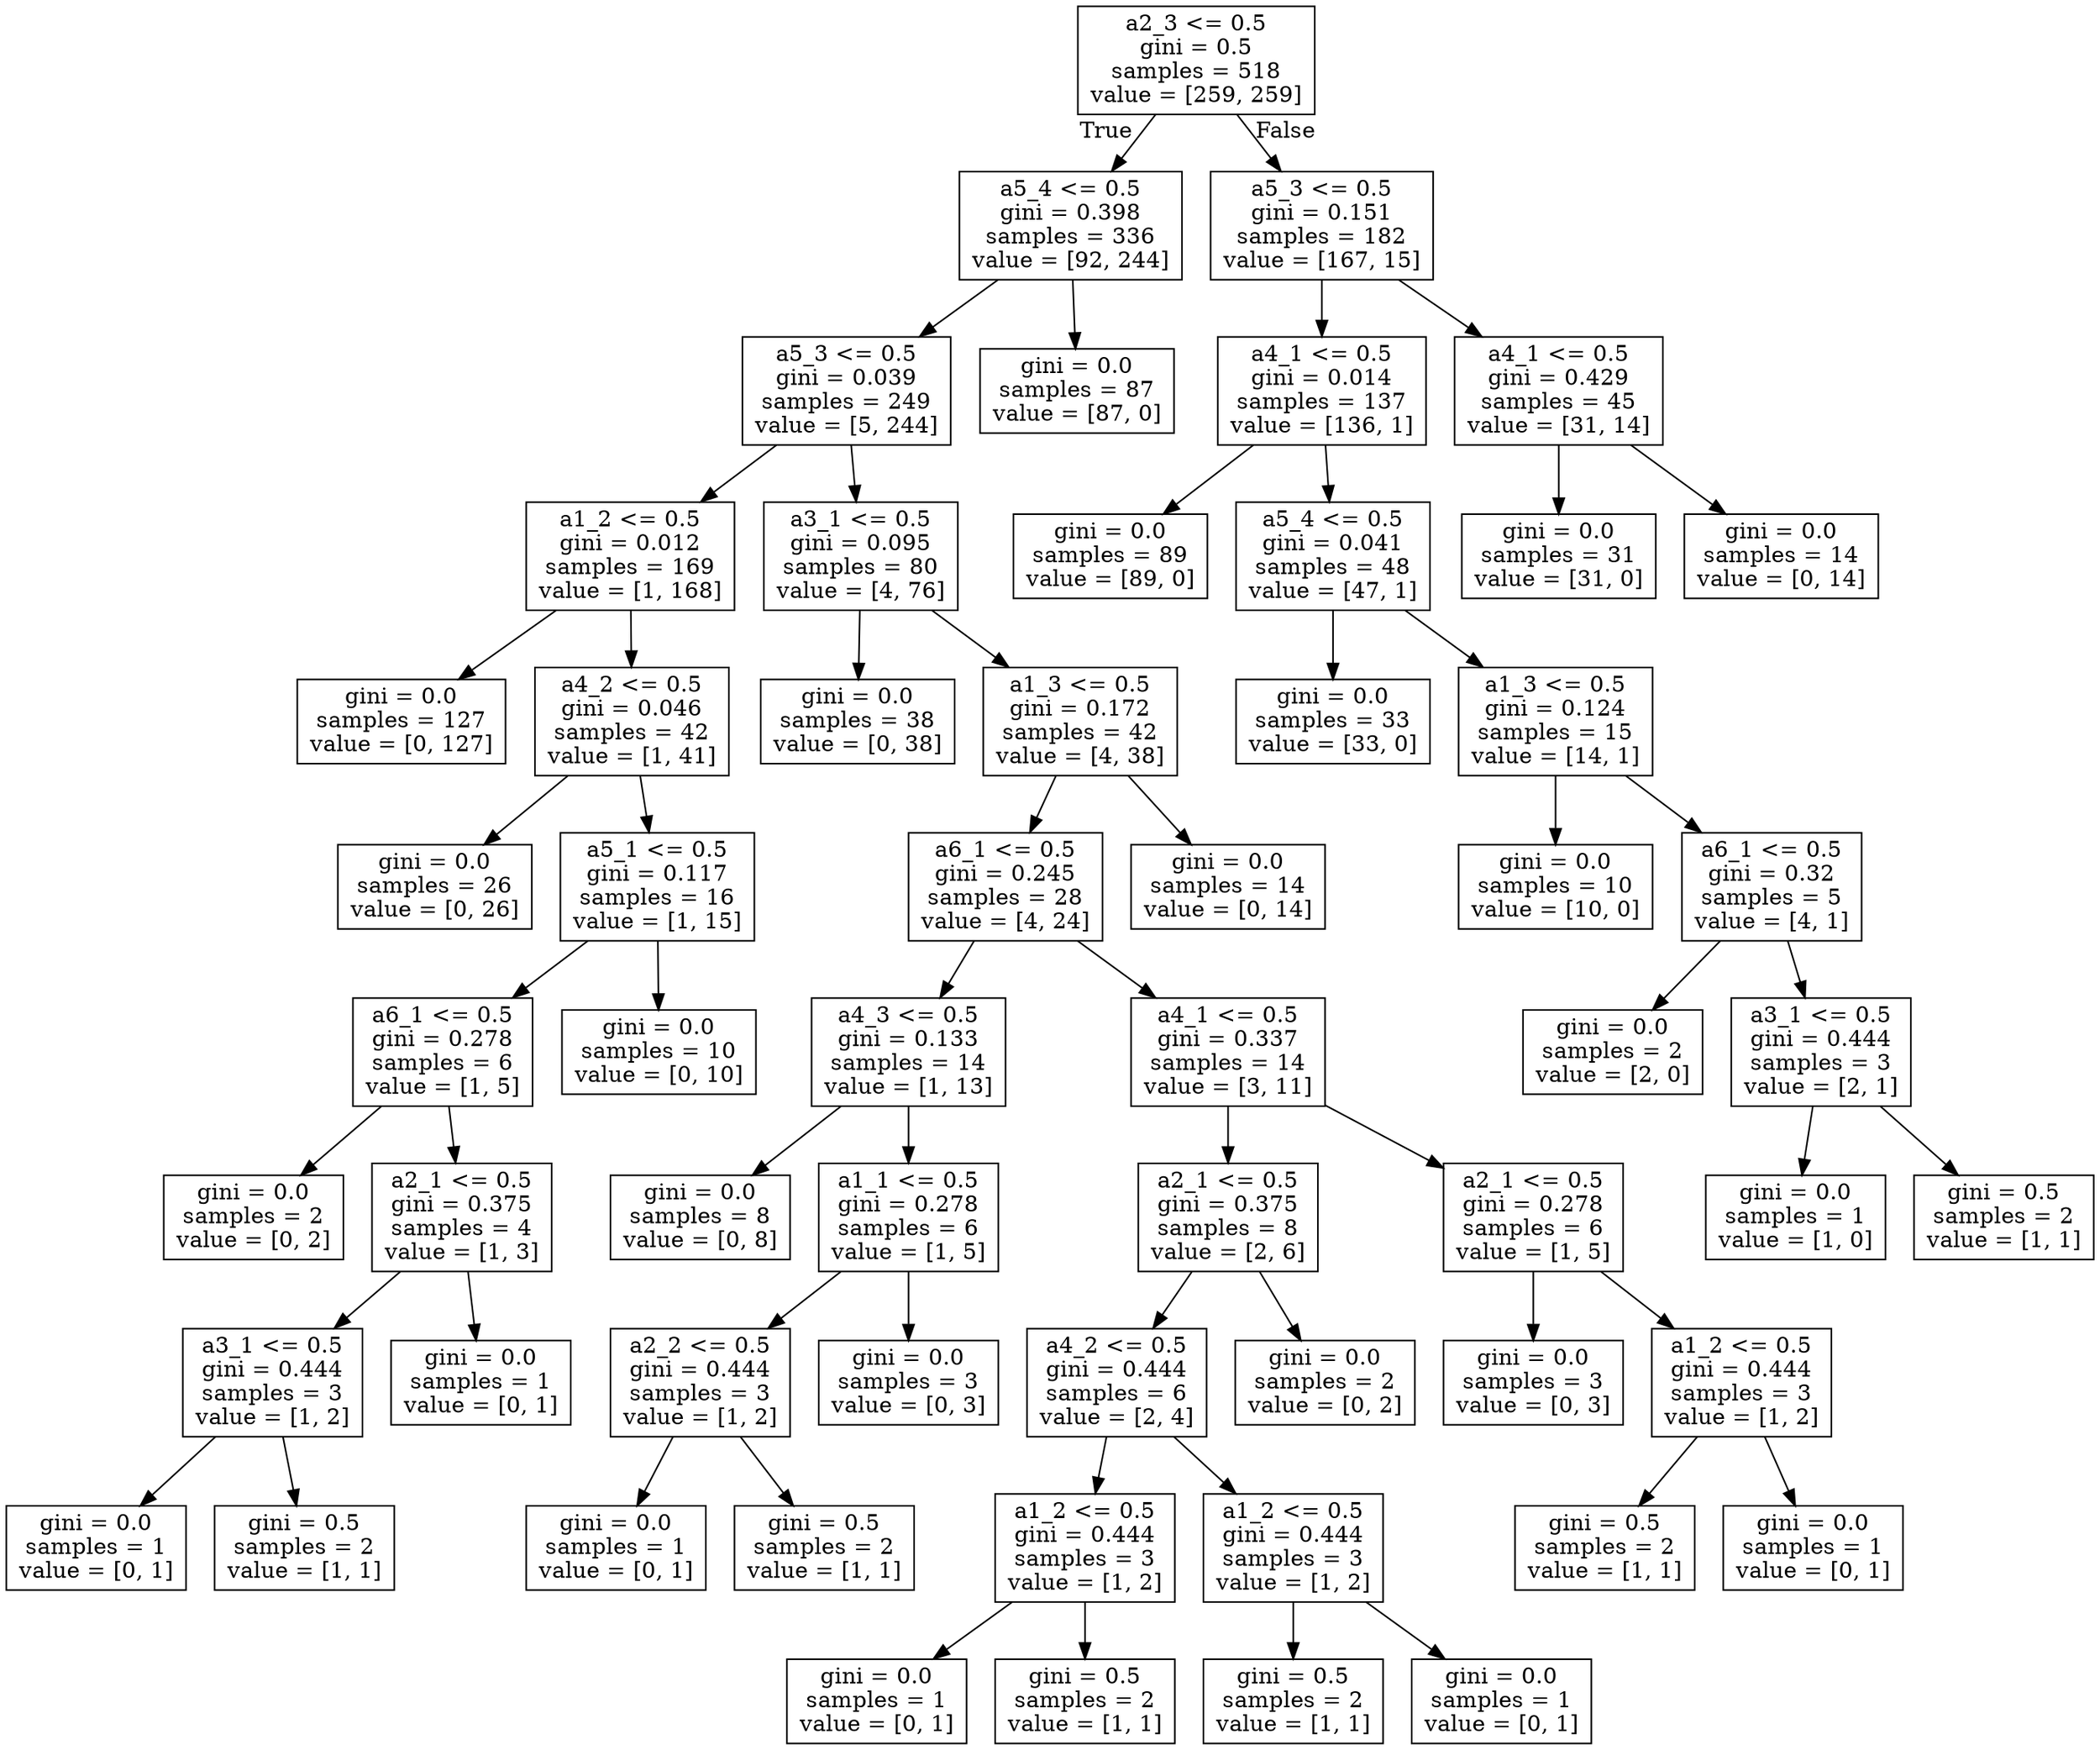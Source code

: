 digraph Tree {
node [shape=box] ;
0 [label="a2_3 <= 0.5\ngini = 0.5\nsamples = 518\nvalue = [259, 259]"] ;
1 [label="a5_4 <= 0.5\ngini = 0.398\nsamples = 336\nvalue = [92, 244]"] ;
0 -> 1 [labeldistance=2.5, labelangle=45, headlabel="True"] ;
2 [label="a5_3 <= 0.5\ngini = 0.039\nsamples = 249\nvalue = [5, 244]"] ;
1 -> 2 ;
3 [label="a1_2 <= 0.5\ngini = 0.012\nsamples = 169\nvalue = [1, 168]"] ;
2 -> 3 ;
4 [label="gini = 0.0\nsamples = 127\nvalue = [0, 127]"] ;
3 -> 4 ;
5 [label="a4_2 <= 0.5\ngini = 0.046\nsamples = 42\nvalue = [1, 41]"] ;
3 -> 5 ;
6 [label="gini = 0.0\nsamples = 26\nvalue = [0, 26]"] ;
5 -> 6 ;
7 [label="a5_1 <= 0.5\ngini = 0.117\nsamples = 16\nvalue = [1, 15]"] ;
5 -> 7 ;
8 [label="a6_1 <= 0.5\ngini = 0.278\nsamples = 6\nvalue = [1, 5]"] ;
7 -> 8 ;
9 [label="gini = 0.0\nsamples = 2\nvalue = [0, 2]"] ;
8 -> 9 ;
10 [label="a2_1 <= 0.5\ngini = 0.375\nsamples = 4\nvalue = [1, 3]"] ;
8 -> 10 ;
11 [label="a3_1 <= 0.5\ngini = 0.444\nsamples = 3\nvalue = [1, 2]"] ;
10 -> 11 ;
12 [label="gini = 0.0\nsamples = 1\nvalue = [0, 1]"] ;
11 -> 12 ;
13 [label="gini = 0.5\nsamples = 2\nvalue = [1, 1]"] ;
11 -> 13 ;
14 [label="gini = 0.0\nsamples = 1\nvalue = [0, 1]"] ;
10 -> 14 ;
15 [label="gini = 0.0\nsamples = 10\nvalue = [0, 10]"] ;
7 -> 15 ;
16 [label="a3_1 <= 0.5\ngini = 0.095\nsamples = 80\nvalue = [4, 76]"] ;
2 -> 16 ;
17 [label="gini = 0.0\nsamples = 38\nvalue = [0, 38]"] ;
16 -> 17 ;
18 [label="a1_3 <= 0.5\ngini = 0.172\nsamples = 42\nvalue = [4, 38]"] ;
16 -> 18 ;
19 [label="a6_1 <= 0.5\ngini = 0.245\nsamples = 28\nvalue = [4, 24]"] ;
18 -> 19 ;
20 [label="a4_3 <= 0.5\ngini = 0.133\nsamples = 14\nvalue = [1, 13]"] ;
19 -> 20 ;
21 [label="gini = 0.0\nsamples = 8\nvalue = [0, 8]"] ;
20 -> 21 ;
22 [label="a1_1 <= 0.5\ngini = 0.278\nsamples = 6\nvalue = [1, 5]"] ;
20 -> 22 ;
23 [label="a2_2 <= 0.5\ngini = 0.444\nsamples = 3\nvalue = [1, 2]"] ;
22 -> 23 ;
24 [label="gini = 0.0\nsamples = 1\nvalue = [0, 1]"] ;
23 -> 24 ;
25 [label="gini = 0.5\nsamples = 2\nvalue = [1, 1]"] ;
23 -> 25 ;
26 [label="gini = 0.0\nsamples = 3\nvalue = [0, 3]"] ;
22 -> 26 ;
27 [label="a4_1 <= 0.5\ngini = 0.337\nsamples = 14\nvalue = [3, 11]"] ;
19 -> 27 ;
28 [label="a2_1 <= 0.5\ngini = 0.375\nsamples = 8\nvalue = [2, 6]"] ;
27 -> 28 ;
29 [label="a4_2 <= 0.5\ngini = 0.444\nsamples = 6\nvalue = [2, 4]"] ;
28 -> 29 ;
30 [label="a1_2 <= 0.5\ngini = 0.444\nsamples = 3\nvalue = [1, 2]"] ;
29 -> 30 ;
31 [label="gini = 0.0\nsamples = 1\nvalue = [0, 1]"] ;
30 -> 31 ;
32 [label="gini = 0.5\nsamples = 2\nvalue = [1, 1]"] ;
30 -> 32 ;
33 [label="a1_2 <= 0.5\ngini = 0.444\nsamples = 3\nvalue = [1, 2]"] ;
29 -> 33 ;
34 [label="gini = 0.5\nsamples = 2\nvalue = [1, 1]"] ;
33 -> 34 ;
35 [label="gini = 0.0\nsamples = 1\nvalue = [0, 1]"] ;
33 -> 35 ;
36 [label="gini = 0.0\nsamples = 2\nvalue = [0, 2]"] ;
28 -> 36 ;
37 [label="a2_1 <= 0.5\ngini = 0.278\nsamples = 6\nvalue = [1, 5]"] ;
27 -> 37 ;
38 [label="gini = 0.0\nsamples = 3\nvalue = [0, 3]"] ;
37 -> 38 ;
39 [label="a1_2 <= 0.5\ngini = 0.444\nsamples = 3\nvalue = [1, 2]"] ;
37 -> 39 ;
40 [label="gini = 0.5\nsamples = 2\nvalue = [1, 1]"] ;
39 -> 40 ;
41 [label="gini = 0.0\nsamples = 1\nvalue = [0, 1]"] ;
39 -> 41 ;
42 [label="gini = 0.0\nsamples = 14\nvalue = [0, 14]"] ;
18 -> 42 ;
43 [label="gini = 0.0\nsamples = 87\nvalue = [87, 0]"] ;
1 -> 43 ;
44 [label="a5_3 <= 0.5\ngini = 0.151\nsamples = 182\nvalue = [167, 15]"] ;
0 -> 44 [labeldistance=2.5, labelangle=-45, headlabel="False"] ;
45 [label="a4_1 <= 0.5\ngini = 0.014\nsamples = 137\nvalue = [136, 1]"] ;
44 -> 45 ;
46 [label="gini = 0.0\nsamples = 89\nvalue = [89, 0]"] ;
45 -> 46 ;
47 [label="a5_4 <= 0.5\ngini = 0.041\nsamples = 48\nvalue = [47, 1]"] ;
45 -> 47 ;
48 [label="gini = 0.0\nsamples = 33\nvalue = [33, 0]"] ;
47 -> 48 ;
49 [label="a1_3 <= 0.5\ngini = 0.124\nsamples = 15\nvalue = [14, 1]"] ;
47 -> 49 ;
50 [label="gini = 0.0\nsamples = 10\nvalue = [10, 0]"] ;
49 -> 50 ;
51 [label="a6_1 <= 0.5\ngini = 0.32\nsamples = 5\nvalue = [4, 1]"] ;
49 -> 51 ;
52 [label="gini = 0.0\nsamples = 2\nvalue = [2, 0]"] ;
51 -> 52 ;
53 [label="a3_1 <= 0.5\ngini = 0.444\nsamples = 3\nvalue = [2, 1]"] ;
51 -> 53 ;
54 [label="gini = 0.0\nsamples = 1\nvalue = [1, 0]"] ;
53 -> 54 ;
55 [label="gini = 0.5\nsamples = 2\nvalue = [1, 1]"] ;
53 -> 55 ;
56 [label="a4_1 <= 0.5\ngini = 0.429\nsamples = 45\nvalue = [31, 14]"] ;
44 -> 56 ;
57 [label="gini = 0.0\nsamples = 31\nvalue = [31, 0]"] ;
56 -> 57 ;
58 [label="gini = 0.0\nsamples = 14\nvalue = [0, 14]"] ;
56 -> 58 ;
}